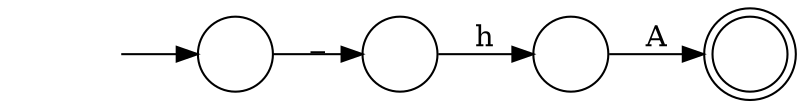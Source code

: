 digraph Automaton {
  rankdir = LR;
  0 [shape=circle,label=""];
  0 -> 2 [label="A"]
  1 [shape=circle,label=""];
  initial [shape=plaintext,label=""];
  initial -> 1
  1 -> 3 [label="_"]
  2 [shape=doublecircle,label=""];
  3 [shape=circle,label=""];
  3 -> 0 [label="h"]
}
